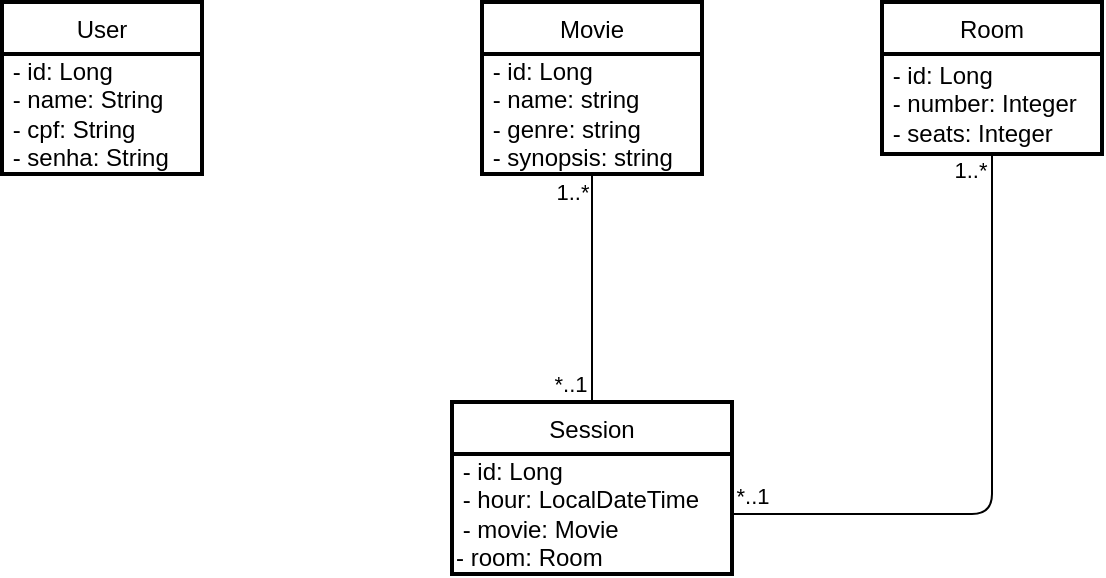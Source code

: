 <mxfile>
    <diagram id="JAQaUBbTIMKV8XyVQoZV" name="Página-1">
        <mxGraphModel dx="273" dy="163" grid="1" gridSize="10" guides="1" tooltips="1" connect="1" arrows="1" fold="1" page="1" pageScale="1" pageWidth="827" pageHeight="1169" math="0" shadow="0">
            <root>
                <mxCell id="0"/>
                <mxCell id="1" parent="0"/>
                <mxCell id="3" value="User" style="swimlane;fontStyle=0;childLayout=stackLayout;horizontal=1;startSize=26;fillColor=none;horizontalStack=0;resizeParent=1;resizeParentMax=0;resizeLast=0;collapsible=1;marginBottom=0;strokeWidth=2;" parent="1" vertex="1">
                    <mxGeometry x="10" y="10" width="100" height="86" as="geometry"/>
                </mxCell>
                <mxCell id="10" value="&lt;div&gt;&lt;font style=&quot;font-size: 12px&quot;&gt;&amp;nbsp;- id: Long&lt;br&gt;&lt;/font&gt;&lt;/div&gt;&lt;div&gt;&lt;font style=&quot;font-size: 12px&quot;&gt;&amp;nbsp;- name: String&lt;/font&gt;&lt;/div&gt;&lt;div&gt;&lt;font style=&quot;font-size: 12px&quot;&gt;&amp;nbsp;- cpf: String&lt;/font&gt;&lt;/div&gt;&lt;div&gt;&lt;font style=&quot;font-size: 12px&quot;&gt;&amp;nbsp;- senha: String&lt;/font&gt;&lt;/div&gt;" style="text;html=1;align=left;verticalAlign=middle;resizable=0;points=[];autosize=1;strokeColor=none;fillColor=none;strokeWidth=2;" parent="3" vertex="1">
                    <mxGeometry y="26" width="100" height="60" as="geometry"/>
                </mxCell>
                <mxCell id="36" value="Movie" style="swimlane;fontStyle=0;childLayout=stackLayout;horizontal=1;startSize=26;fillColor=none;horizontalStack=0;resizeParent=1;resizeParentMax=0;resizeLast=0;collapsible=1;marginBottom=0;strokeWidth=2;" parent="1" vertex="1">
                    <mxGeometry x="250" y="10" width="110" height="86" as="geometry"/>
                </mxCell>
                <mxCell id="37" value="&lt;div&gt;&lt;font style=&quot;font-size: 12px&quot;&gt;&amp;nbsp;- id: Long&lt;/font&gt;&lt;/div&gt;&lt;div&gt;&lt;font style=&quot;font-size: 12px&quot;&gt;&amp;nbsp;- name: string&lt;/font&gt;&lt;/div&gt;&lt;div&gt;&lt;font style=&quot;font-size: 12px&quot;&gt;&lt;span&gt;&amp;nbsp;- genre: string&lt;/span&gt;&lt;br&gt;&lt;/font&gt;&lt;/div&gt;&lt;div&gt;&lt;font style=&quot;font-size: 12px&quot;&gt;&amp;nbsp;- synopsis: string&lt;/font&gt;&lt;/div&gt;" style="text;html=1;align=left;verticalAlign=middle;resizable=0;points=[];autosize=1;strokeColor=none;fillColor=none;strokeWidth=2;" parent="36" vertex="1">
                    <mxGeometry y="26" width="110" height="60" as="geometry"/>
                </mxCell>
                <mxCell id="38" value="Room" style="swimlane;fontStyle=0;childLayout=stackLayout;horizontal=1;startSize=26;fillColor=none;horizontalStack=0;resizeParent=1;resizeParentMax=0;resizeLast=0;collapsible=1;marginBottom=0;strokeWidth=2;" parent="1" vertex="1">
                    <mxGeometry x="450" y="10" width="110" height="76" as="geometry"/>
                </mxCell>
                <mxCell id="39" value="&lt;div&gt;&lt;font style=&quot;font-size: 12px&quot;&gt;&amp;nbsp;- id: Long&lt;br&gt;&lt;/font&gt;&lt;/div&gt;&lt;div&gt;&lt;font style=&quot;font-size: 12px&quot;&gt;&amp;nbsp;- number: Integer&lt;/font&gt;&lt;/div&gt;&lt;div&gt;&lt;font style=&quot;font-size: 12px&quot;&gt;&amp;nbsp;- seats: Integer&lt;/font&gt;&lt;/div&gt;" style="text;html=1;align=left;verticalAlign=middle;resizable=0;points=[];autosize=1;strokeColor=none;fillColor=none;strokeWidth=2;" parent="38" vertex="1">
                    <mxGeometry y="26" width="110" height="50" as="geometry"/>
                </mxCell>
                <mxCell id="42" style="edgeStyle=orthogonalEdgeStyle;html=1;startArrow=none;startFill=0;endArrow=none;endFill=0;entryX=0.5;entryY=1;entryDx=0;entryDy=0;" parent="1" source="40" target="36" edge="1">
                    <mxGeometry relative="1" as="geometry">
                        <mxPoint x="305" y="100" as="targetPoint"/>
                    </mxGeometry>
                </mxCell>
                <mxCell id="44" value="1..*" style="edgeLabel;html=1;align=center;verticalAlign=middle;resizable=0;points=[];" parent="42" vertex="1" connectable="0">
                    <mxGeometry x="0.906" relative="1" as="geometry">
                        <mxPoint x="-10" y="3" as="offset"/>
                    </mxGeometry>
                </mxCell>
                <mxCell id="40" value="Session" style="swimlane;fontStyle=0;childLayout=stackLayout;horizontal=1;startSize=26;fillColor=none;horizontalStack=0;resizeParent=1;resizeParentMax=0;resizeLast=0;collapsible=1;marginBottom=0;strokeWidth=2;" parent="1" vertex="1">
                    <mxGeometry x="235" y="210" width="140" height="86" as="geometry"/>
                </mxCell>
                <mxCell id="41" value="&lt;div&gt;&lt;font style=&quot;font-size: 12px&quot;&gt;&amp;nbsp;- id: Long&lt;br&gt;&lt;/font&gt;&lt;/div&gt;&lt;div&gt;&lt;font style=&quot;font-size: 12px&quot;&gt;&amp;nbsp;- hour: LocalDateTime&lt;/font&gt;&lt;/div&gt;&lt;div&gt;&lt;font style=&quot;font-size: 12px&quot;&gt;&amp;nbsp;- movie: Movie&lt;/font&gt;&lt;/div&gt;&lt;div&gt;&lt;font style=&quot;font-size: 12px&quot;&gt;- room: Room&lt;br&gt;&lt;/font&gt;&lt;/div&gt;" style="text;html=1;align=left;verticalAlign=middle;resizable=0;points=[];autosize=1;strokeColor=none;fillColor=none;strokeWidth=2;" parent="40" vertex="1">
                    <mxGeometry y="26" width="140" height="60" as="geometry"/>
                </mxCell>
                <mxCell id="45" value="*..1" style="edgeLabel;html=1;align=center;verticalAlign=middle;resizable=0;points=[];" parent="1" vertex="1" connectable="0">
                    <mxGeometry x="314" y="142.003" as="geometry">
                        <mxPoint x="-20" y="59" as="offset"/>
                    </mxGeometry>
                </mxCell>
                <mxCell id="46" style="edgeStyle=orthogonalEdgeStyle;html=1;startArrow=none;startFill=0;endArrow=none;endFill=0;" parent="1" source="41" target="39" edge="1">
                    <mxGeometry relative="1" as="geometry"/>
                </mxCell>
                <mxCell id="47" value="*..1" style="edgeLabel;html=1;align=center;verticalAlign=middle;resizable=0;points=[];" parent="1" vertex="1" connectable="0">
                    <mxGeometry x="405" y="198.003" as="geometry">
                        <mxPoint x="-20" y="59" as="offset"/>
                    </mxGeometry>
                </mxCell>
                <mxCell id="48" value="1..*" style="edgeLabel;html=1;align=center;verticalAlign=middle;resizable=0;points=[];" parent="1" vertex="1" connectable="0">
                    <mxGeometry x="325" y="106.0" as="geometry">
                        <mxPoint x="169" y="-12" as="offset"/>
                    </mxGeometry>
                </mxCell>
            </root>
        </mxGraphModel>
    </diagram>
</mxfile>